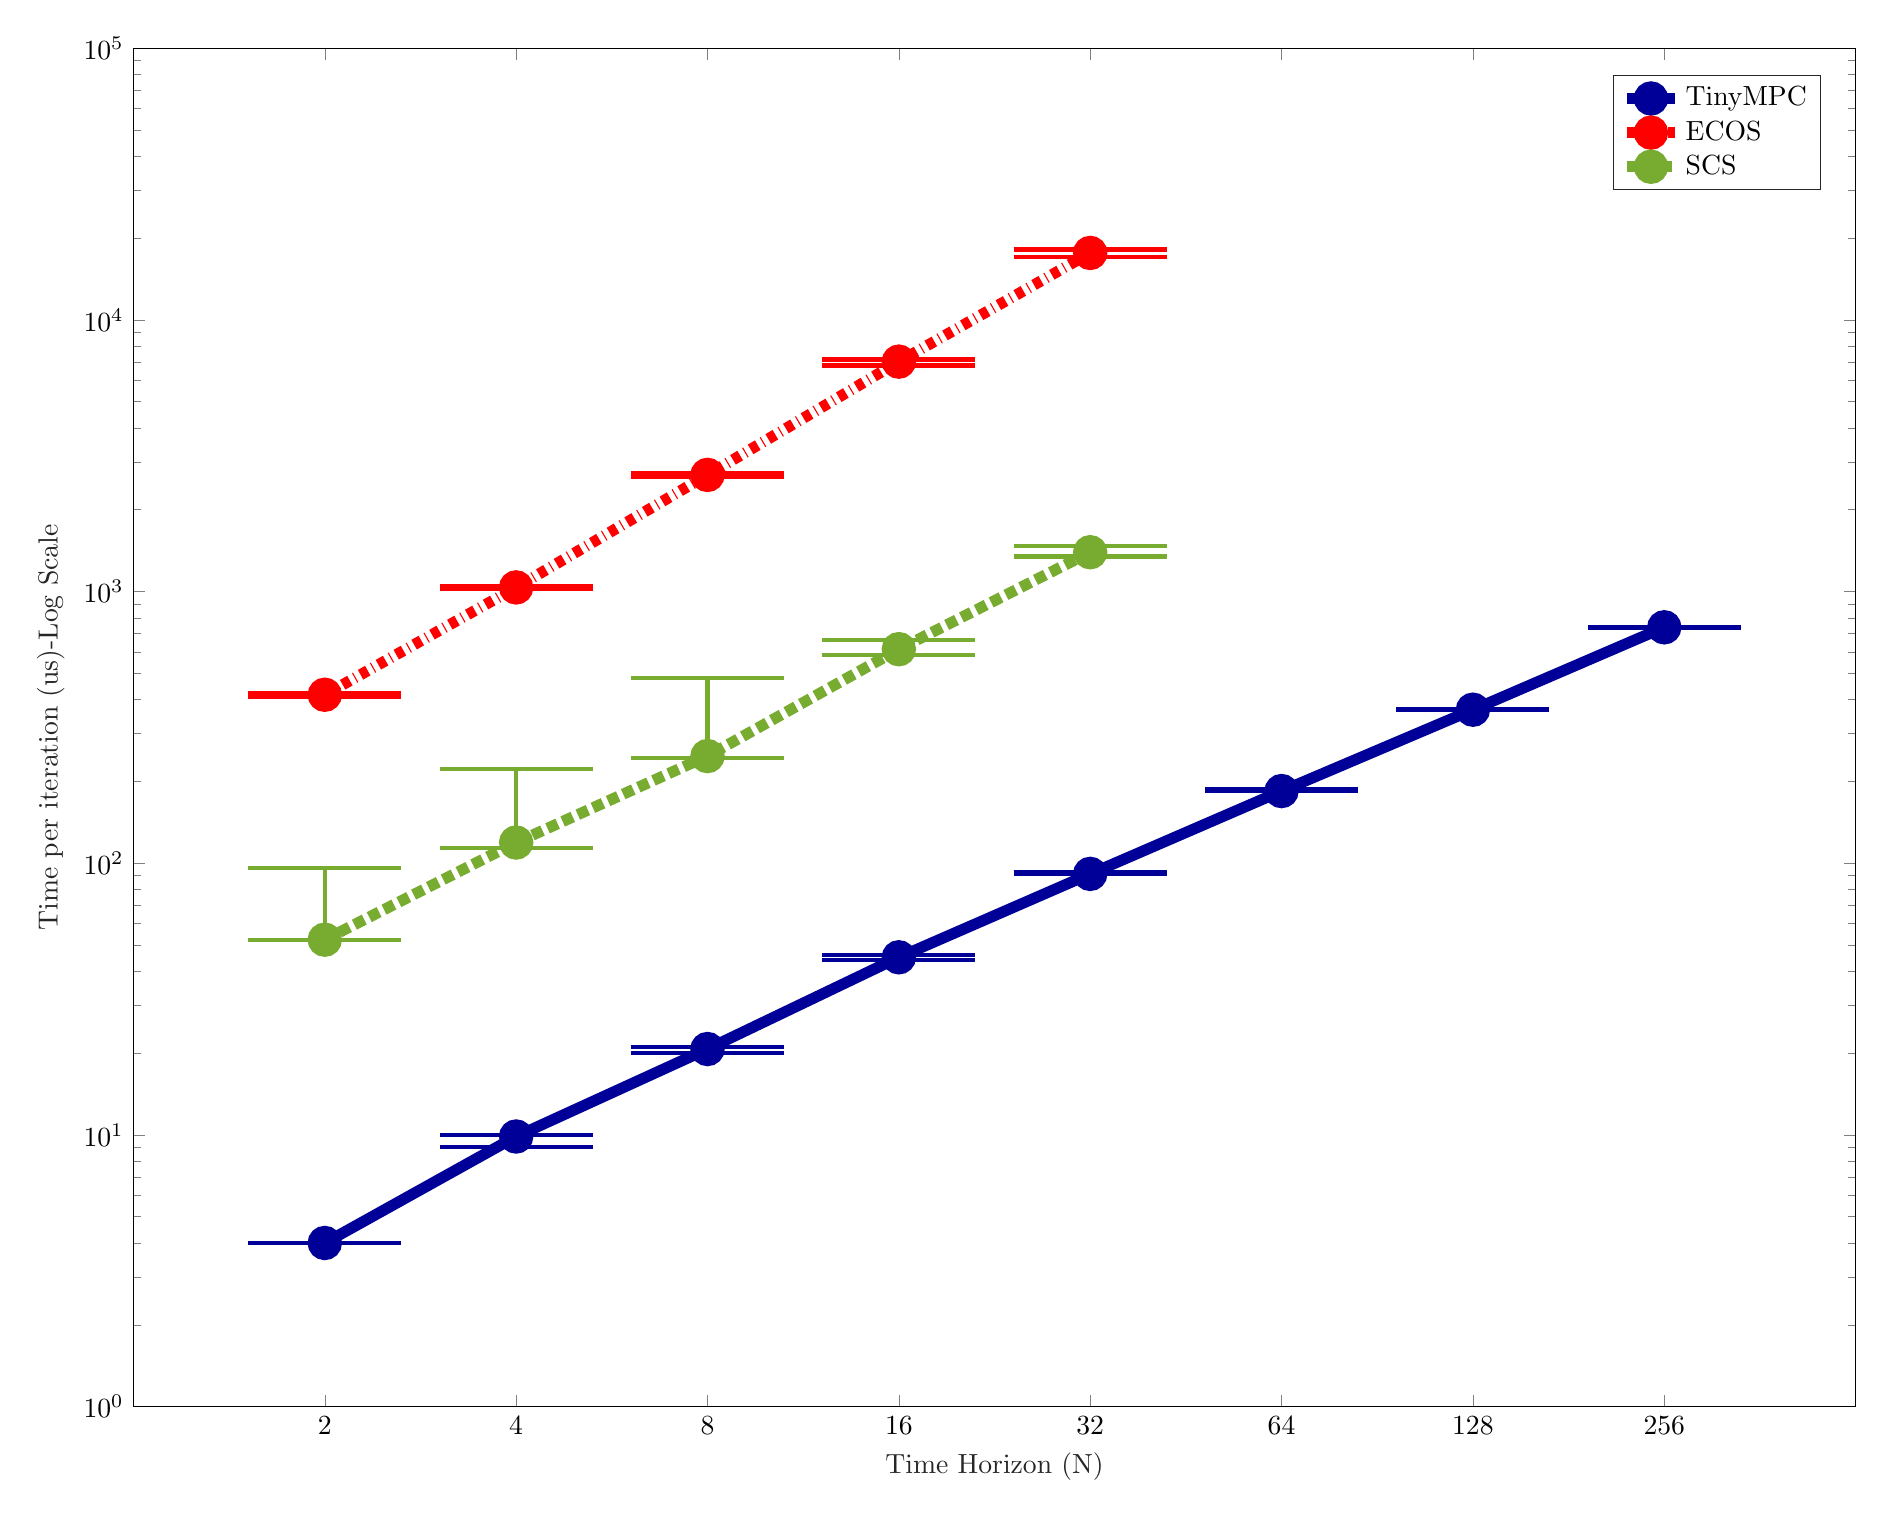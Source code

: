 % This file was created by matlab2tikz.
%
%The latest updates can be retrieved from
%  http://www.mathworks.com/matlabcentral/fileexchange/22022-matlab2tikz-matlab2tikz
%where you can also make suggestions and rate matlab2tikz.
%
\definecolor{mycolor1}{rgb}{0.467,0.675,0.188}%
%
\begin{tikzpicture}

\begin{axis}[%
width=8.611in,
height=6.792in,
at={(1.444in,0.917in)},
scale only axis,
xmin=0,
xmax=9,
xtick={1,2,3,4,5,6,7,8},
xticklabels={{2},{4},{8},{16},{32},{64},{128},{256}},
xlabel style={font=\color{white!15!black}},
xlabel={Time Horizon (N)},
ymode=log,
ymin=1,
ymax=100000,
yminorticks=true,
ylabel style={font=\color{white!15!black}},
ylabel={Time per iteration (us)-Log Scale},
axis background/.style={fill=white},
legend style={legend cell align=left, align=left, draw=white!15!black}
]
\addplot [color=black!40!blue, line width=1.5pt, forget plot]
  table[row sep=crcr]{%
0.6	4\\
1.4	4\\
};
\addplot [color=black!40!blue, line width=1.5pt, forget plot]
  table[row sep=crcr]{%
0.6	4\\
1.4	4\\
};
\addplot [color=black!40!blue, line width=1.5pt, forget plot]
  table[row sep=crcr]{%
1.6	10\\
2.4	10\\
};
\addplot [color=black!40!blue, line width=1.5pt, forget plot]
  table[row sep=crcr]{%
1.6	9\\
2.4	9\\
};
\addplot [color=black!40!blue, line width=1.5pt, forget plot]
  table[row sep=crcr]{%
2.6	21\\
3.4	21\\
};
\addplot [color=black!40!blue, line width=1.5pt, forget plot]
  table[row sep=crcr]{%
2.6	20\\
3.4	20\\
};
\addplot [color=black!40!blue, line width=1.5pt, forget plot]
  table[row sep=crcr]{%
3.6	46\\
4.4	46\\
};
\addplot [color=black!40!blue, line width=1.5pt, forget plot]
  table[row sep=crcr]{%
3.6	44\\
4.4	44\\
};
\addplot [color=black!40!blue, line width=1.5pt, forget plot]
  table[row sep=crcr]{%
4.6	93\\
5.4	93\\
};
\addplot [color=black!40!blue, line width=1.5pt, forget plot]
  table[row sep=crcr]{%
4.6	91\\
5.4	91\\
};
\addplot [color=black!40!blue, line width=1.5pt, forget plot]
  table[row sep=crcr]{%
5.6	187\\
6.4	187\\
};
\addplot [color=black!40!blue, line width=1.5pt, forget plot]
  table[row sep=crcr]{%
5.6	184\\
6.4	184\\
};
\addplot [color=black!40!blue, line width=1.5pt, forget plot]
  table[row sep=crcr]{%
6.6	370\\
7.4	370\\
};
\addplot [color=black!40!blue, line width=1.5pt, forget plot]
  table[row sep=crcr]{%
6.6	367\\
7.4	367\\
};
\addplot [color=black!40!blue, line width=1.5pt, forget plot]
  table[row sep=crcr]{%
7.6	740\\
8.4	740\\
};
\addplot [color=black!40!blue, line width=1.5pt, forget plot]
  table[row sep=crcr]{%
7.6	737\\
8.4	737\\
};
\addplot [color=black!40!blue, line width=4.0pt, mark size=4.2pt, mark=*, mark options={solid, black!40!blue}]
  table[row sep=crcr]{%
1	4\\
2	9.864\\
3	20.701\\
4	45.047\\
5	91.336\\
6	184.312\\
7	367.272\\
8	738.472\\
};
\addlegendentry{TinyMPC}

\addplot [color=black!40!blue, line width=1.5pt, forget plot]
  table[row sep=crcr]{%
1	4\\
1	4\\
};
\addplot [color=black!40!blue, line width=1.5pt, forget plot]
  table[row sep=crcr]{%
2	10\\
2	9\\
};
\addplot [color=black!40!blue, line width=1.5pt, forget plot]
  table[row sep=crcr]{%
3	21\\
3	20\\
};
\addplot [color=black!40!blue, line width=1.5pt, forget plot]
  table[row sep=crcr]{%
4	46\\
4	44\\
};
\addplot [color=black!40!blue, line width=1.5pt, forget plot]
  table[row sep=crcr]{%
5	93\\
5	91\\
};
\addplot [color=black!40!blue, line width=1.5pt, forget plot]
  table[row sep=crcr]{%
6	187\\
6	184\\
};
\addplot [color=black!40!blue, line width=1.5pt, forget plot]
  table[row sep=crcr]{%
7	370\\
7	367\\
};
\addplot [color=black!40!blue, line width=1.5pt, forget plot]
  table[row sep=crcr]{%
8	740\\
8	737\\
};
\addplot [color=red, line width=1.5pt, forget plot]
  table[row sep=crcr]{%
0.6	422\\
1.4	422\\
};
\addplot [color=red, line width=1.5pt, forget plot]
  table[row sep=crcr]{%
0.6	411\\
1.4	411\\
};
\addplot [color=red, line width=1.5pt, forget plot]
  table[row sep=crcr]{%
1.6	1050\\
2.4	1050\\
};
\addplot [color=red, line width=1.5pt, forget plot]
  table[row sep=crcr]{%
1.6	1024\\
2.4	1024\\
};
\addplot [color=red, line width=1.5pt, forget plot]
  table[row sep=crcr]{%
2.6	2729\\
3.4	2729\\
};
\addplot [color=red, line width=1.5pt, forget plot]
  table[row sep=crcr]{%
2.6	2648\\
3.4	2648\\
};
\addplot [color=red, line width=1.5pt, forget plot]
  table[row sep=crcr]{%
3.6	7149\\
4.4	7149\\
};
\addplot [color=red, line width=1.5pt, forget plot]
  table[row sep=crcr]{%
3.6	6792\\
4.4	6792\\
};
\addplot [color=red, line width=1.5pt, forget plot]
  table[row sep=crcr]{%
4.6	18144\\
5.4	18144\\
};
\addplot [color=red, line width=1.5pt, forget plot]
  table[row sep=crcr]{%
4.6	17082\\
5.4	17082\\
};
\addplot [color=red, dashdotted, line width=4.0pt, mark size=4.2pt, mark=*, mark options={solid, red}]
  table[row sep=crcr]{%
1	416.875\\
2	1035.333\\
3	2686.538\\
4	7016.462\\
5	17628.154\\
};
\addlegendentry{ECOS}

\addplot [color=red, line width=1.5pt, forget plot]
  table[row sep=crcr]{%
1	422\\
1	411\\
};
\addplot [color=red, line width=1.5pt, forget plot]
  table[row sep=crcr]{%
2	1050\\
2	1024\\
};
\addplot [color=red, line width=1.5pt, forget plot]
  table[row sep=crcr]{%
3	2729\\
3	2648\\
};
\addplot [color=red, line width=1.5pt, forget plot]
  table[row sep=crcr]{%
4	7149\\
4	6792\\
};
\addplot [color=red, line width=1.5pt, forget plot]
  table[row sep=crcr]{%
5	18144\\
5	17082\\
};
\addplot [color=mycolor1, line width=1.5pt, forget plot]
  table[row sep=crcr]{%
0.6	96\\
1.4	96\\
};
\addplot [color=mycolor1, line width=1.5pt, forget plot]
  table[row sep=crcr]{%
0.6	52\\
1.4	52\\
};
\addplot [color=mycolor1, line width=1.5pt, forget plot]
  table[row sep=crcr]{%
1.6	222\\
2.4	222\\
};
\addplot [color=mycolor1, line width=1.5pt, forget plot]
  table[row sep=crcr]{%
1.6	114\\
2.4	114\\
};
\addplot [color=mycolor1, line width=1.5pt, forget plot]
  table[row sep=crcr]{%
2.6	482\\
3.4	482\\
};
\addplot [color=mycolor1, line width=1.5pt, forget plot]
  table[row sep=crcr]{%
2.6	244\\
3.4	244\\
};
\addplot [color=mycolor1, line width=1.5pt, forget plot]
  table[row sep=crcr]{%
3.6	661\\
4.4	661\\
};
\addplot [color=mycolor1, line width=1.5pt, forget plot]
  table[row sep=crcr]{%
3.6	584\\
4.4	584\\
};
\addplot [color=mycolor1, line width=1.5pt, forget plot]
  table[row sep=crcr]{%
4.6	1475\\
5.4	1475\\
};
\addplot [color=mycolor1, line width=1.5pt, forget plot]
  table[row sep=crcr]{%
4.6	1345\\
5.4	1345\\
};
\addplot [color=mycolor1, dotted, line width=4.0pt, mark size=4.2pt, mark=*, mark options={solid, mycolor1}]
  table[row sep=crcr]{%
1	52.302\\
2	119.159\\
3	247.953\\
4	613.472\\
5	1395.223\\
};
\addlegendentry{SCS}

\addplot [color=mycolor1, line width=1.5pt, forget plot]
  table[row sep=crcr]{%
1	96\\
1	52\\
};
\addplot [color=mycolor1, line width=1.5pt, forget plot]
  table[row sep=crcr]{%
2	222\\
2	114\\
};
\addplot [color=mycolor1, line width=1.5pt, forget plot]
  table[row sep=crcr]{%
3	482\\
3	244\\
};
\addplot [color=mycolor1, line width=1.5pt, forget plot]
  table[row sep=crcr]{%
4	661\\
4	584\\
};
\addplot [color=mycolor1, line width=1.5pt, forget plot]
  table[row sep=crcr]{%
5	1475\\
5	1345\\
};
\end{axis}
\end{tikzpicture}%